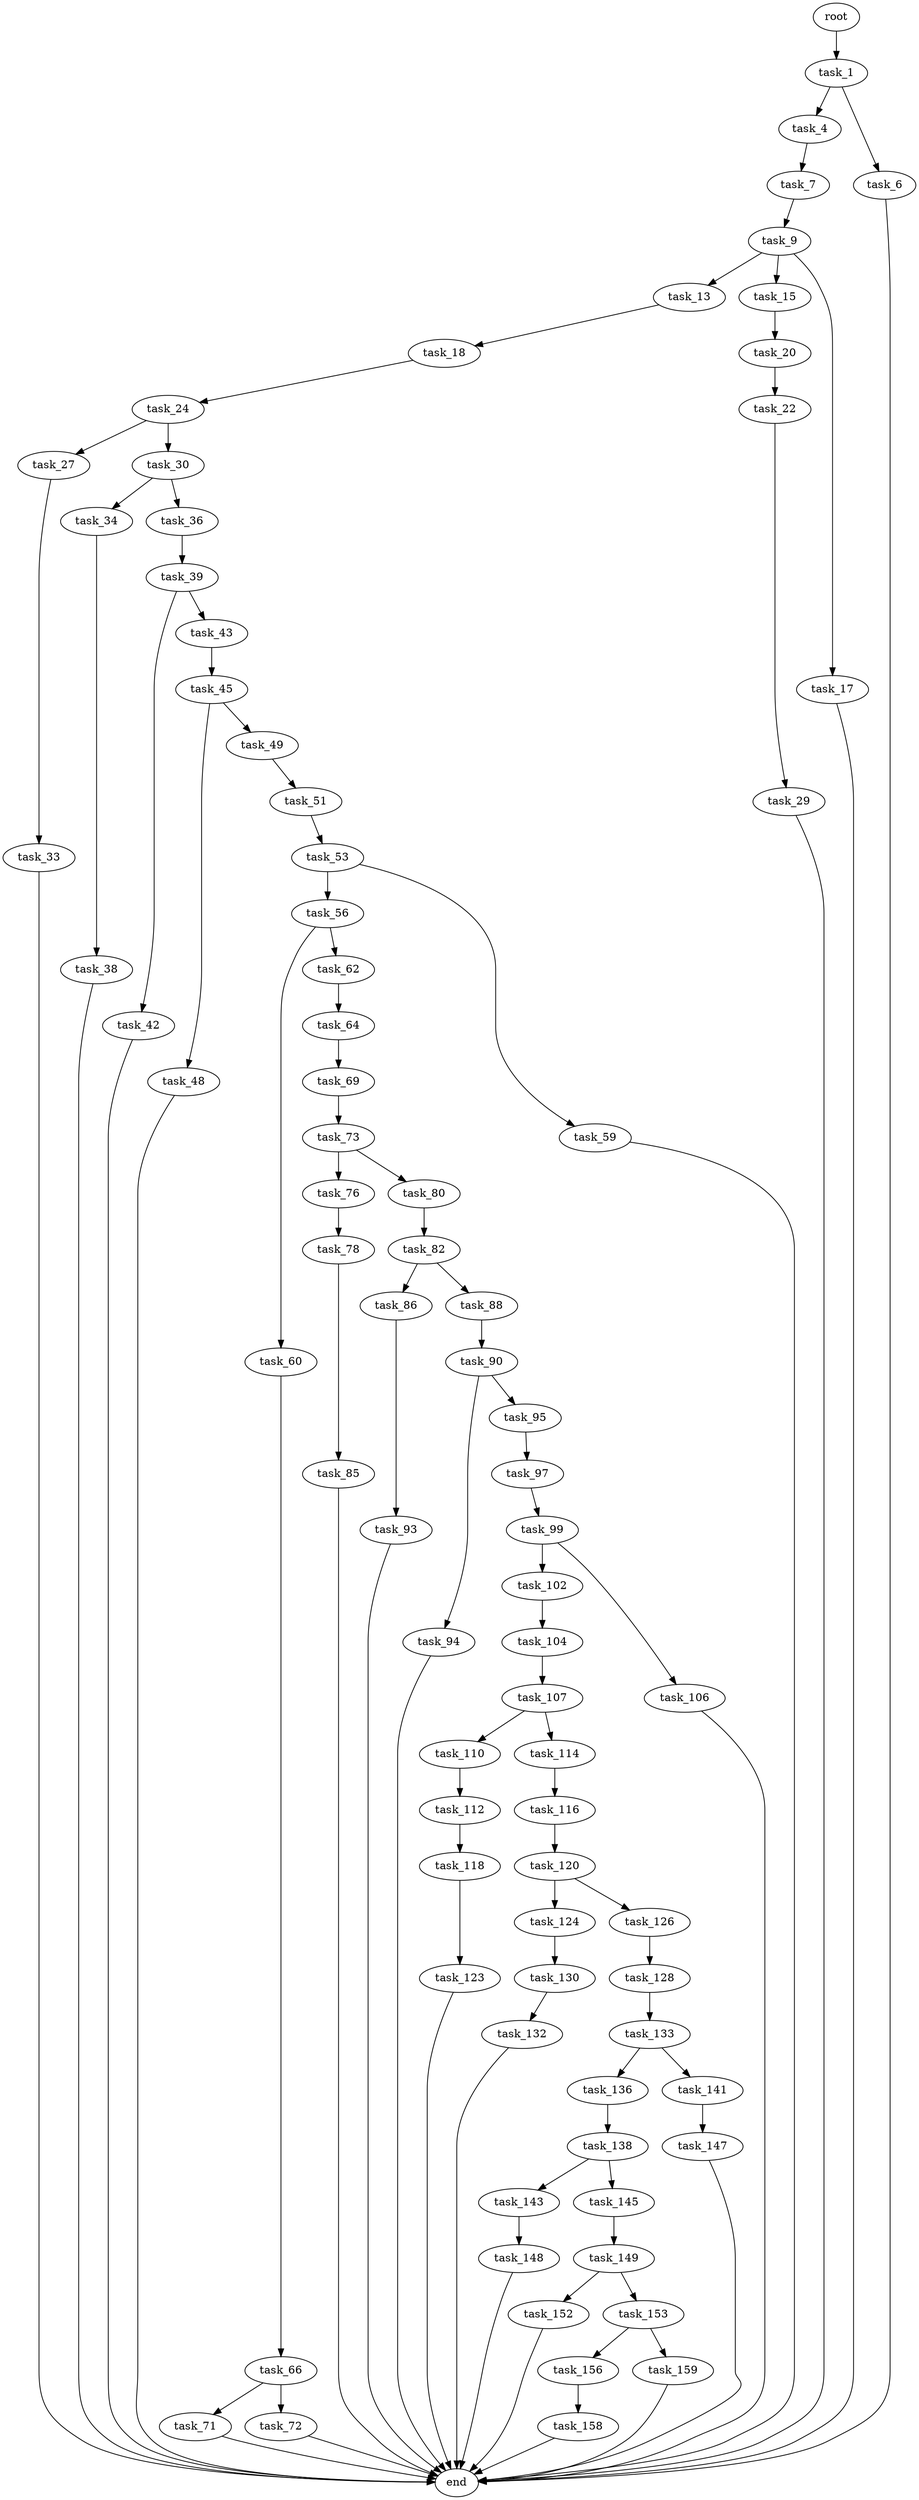 digraph G {
  root [size="0.000000"];
  task_1 [size="68719476736.000000"];
  task_4 [size="56076281901.000000"];
  task_6 [size="231928233984.000000"];
  task_7 [size="1073741824000.000000"];
  task_9 [size="11058231861.000000"];
  task_13 [size="432381601496.000000"];
  task_15 [size="101584761520.000000"];
  task_17 [size="460509300027.000000"];
  task_18 [size="6181239843.000000"];
  task_20 [size="245469138001.000000"];
  task_22 [size="549755813888.000000"];
  task_24 [size="549755813888.000000"];
  task_27 [size="231928233984.000000"];
  task_29 [size="77485050590.000000"];
  task_30 [size="392568080665.000000"];
  task_33 [size="50078091637.000000"];
  task_34 [size="68719476736.000000"];
  task_36 [size="28991029248.000000"];
  task_38 [size="3127995656.000000"];
  task_39 [size="4756104018.000000"];
  task_42 [size="247854589021.000000"];
  task_43 [size="1073741824000.000000"];
  task_45 [size="22625715028.000000"];
  task_48 [size="180926859905.000000"];
  task_49 [size="672023827087.000000"];
  task_51 [size="1073741824000.000000"];
  task_53 [size="836148230005.000000"];
  task_56 [size="5688957005.000000"];
  task_59 [size="43169854116.000000"];
  task_60 [size="1373374564.000000"];
  task_62 [size="368293445632.000000"];
  task_64 [size="783495062117.000000"];
  task_66 [size="8589934592.000000"];
  task_69 [size="171969204172.000000"];
  task_71 [size="134217728000.000000"];
  task_72 [size="782757789696.000000"];
  task_73 [size="155003628962.000000"];
  task_76 [size="169577003197.000000"];
  task_78 [size="100418001359.000000"];
  task_80 [size="5191841105.000000"];
  task_82 [size="15962566708.000000"];
  task_85 [size="3208359211.000000"];
  task_86 [size="30471997370.000000"];
  task_88 [size="19485405941.000000"];
  task_90 [size="17004119177.000000"];
  task_93 [size="368293445632.000000"];
  task_94 [size="68719476736.000000"];
  task_95 [size="17840955269.000000"];
  task_97 [size="782757789696.000000"];
  task_99 [size="382071417488.000000"];
  task_102 [size="81228363131.000000"];
  task_104 [size="7084634661.000000"];
  task_106 [size="4826662811.000000"];
  task_107 [size="6064305431.000000"];
  task_110 [size="2066632203.000000"];
  task_112 [size="27148632619.000000"];
  task_114 [size="131930780772.000000"];
  task_116 [size="1312072020.000000"];
  task_118 [size="56481427521.000000"];
  task_120 [size="13606348629.000000"];
  task_123 [size="907903090378.000000"];
  task_124 [size="22639587907.000000"];
  task_126 [size="68719476736.000000"];
  task_128 [size="9559555472.000000"];
  task_130 [size="184651560039.000000"];
  task_132 [size="4177719758.000000"];
  task_133 [size="751537810140.000000"];
  task_136 [size="485918198224.000000"];
  task_138 [size="30356986343.000000"];
  task_141 [size="368293445632.000000"];
  task_143 [size="40773218526.000000"];
  task_145 [size="231928233984.000000"];
  task_147 [size="134217728000.000000"];
  task_148 [size="270802420871.000000"];
  task_149 [size="47898274551.000000"];
  task_152 [size="231928233984.000000"];
  task_153 [size="888100328479.000000"];
  task_156 [size="226066183997.000000"];
  task_158 [size="12166072886.000000"];
  task_159 [size="28991029248.000000"];
  end [size="0.000000"];

  root -> task_1 [size="1.000000"];
  task_1 -> task_4 [size="134217728.000000"];
  task_1 -> task_6 [size="134217728.000000"];
  task_4 -> task_7 [size="134217728.000000"];
  task_6 -> end [size="1.000000"];
  task_7 -> task_9 [size="838860800.000000"];
  task_9 -> task_13 [size="411041792.000000"];
  task_9 -> task_15 [size="411041792.000000"];
  task_9 -> task_17 [size="411041792.000000"];
  task_13 -> task_18 [size="838860800.000000"];
  task_15 -> task_20 [size="209715200.000000"];
  task_17 -> end [size="1.000000"];
  task_18 -> task_24 [size="209715200.000000"];
  task_20 -> task_22 [size="209715200.000000"];
  task_22 -> task_29 [size="536870912.000000"];
  task_24 -> task_27 [size="536870912.000000"];
  task_24 -> task_30 [size="536870912.000000"];
  task_27 -> task_33 [size="301989888.000000"];
  task_29 -> end [size="1.000000"];
  task_30 -> task_34 [size="301989888.000000"];
  task_30 -> task_36 [size="301989888.000000"];
  task_33 -> end [size="1.000000"];
  task_34 -> task_38 [size="134217728.000000"];
  task_36 -> task_39 [size="75497472.000000"];
  task_38 -> end [size="1.000000"];
  task_39 -> task_42 [size="75497472.000000"];
  task_39 -> task_43 [size="75497472.000000"];
  task_42 -> end [size="1.000000"];
  task_43 -> task_45 [size="838860800.000000"];
  task_45 -> task_48 [size="75497472.000000"];
  task_45 -> task_49 [size="75497472.000000"];
  task_48 -> end [size="1.000000"];
  task_49 -> task_51 [size="411041792.000000"];
  task_51 -> task_53 [size="838860800.000000"];
  task_53 -> task_56 [size="679477248.000000"];
  task_53 -> task_59 [size="679477248.000000"];
  task_56 -> task_60 [size="301989888.000000"];
  task_56 -> task_62 [size="301989888.000000"];
  task_59 -> end [size="1.000000"];
  task_60 -> task_66 [size="33554432.000000"];
  task_62 -> task_64 [size="411041792.000000"];
  task_64 -> task_69 [size="838860800.000000"];
  task_66 -> task_71 [size="33554432.000000"];
  task_66 -> task_72 [size="33554432.000000"];
  task_69 -> task_73 [size="679477248.000000"];
  task_71 -> end [size="1.000000"];
  task_72 -> end [size="1.000000"];
  task_73 -> task_76 [size="301989888.000000"];
  task_73 -> task_80 [size="301989888.000000"];
  task_76 -> task_78 [size="209715200.000000"];
  task_78 -> task_85 [size="75497472.000000"];
  task_80 -> task_82 [size="134217728.000000"];
  task_82 -> task_86 [size="411041792.000000"];
  task_82 -> task_88 [size="411041792.000000"];
  task_85 -> end [size="1.000000"];
  task_86 -> task_93 [size="838860800.000000"];
  task_88 -> task_90 [size="536870912.000000"];
  task_90 -> task_94 [size="411041792.000000"];
  task_90 -> task_95 [size="411041792.000000"];
  task_93 -> end [size="1.000000"];
  task_94 -> end [size="1.000000"];
  task_95 -> task_97 [size="679477248.000000"];
  task_97 -> task_99 [size="679477248.000000"];
  task_99 -> task_102 [size="838860800.000000"];
  task_99 -> task_106 [size="838860800.000000"];
  task_102 -> task_104 [size="301989888.000000"];
  task_104 -> task_107 [size="209715200.000000"];
  task_106 -> end [size="1.000000"];
  task_107 -> task_110 [size="301989888.000000"];
  task_107 -> task_114 [size="301989888.000000"];
  task_110 -> task_112 [size="75497472.000000"];
  task_112 -> task_118 [size="33554432.000000"];
  task_114 -> task_116 [size="209715200.000000"];
  task_116 -> task_120 [size="33554432.000000"];
  task_118 -> task_123 [size="75497472.000000"];
  task_120 -> task_124 [size="411041792.000000"];
  task_120 -> task_126 [size="411041792.000000"];
  task_123 -> end [size="1.000000"];
  task_124 -> task_130 [size="75497472.000000"];
  task_126 -> task_128 [size="134217728.000000"];
  task_128 -> task_133 [size="411041792.000000"];
  task_130 -> task_132 [size="411041792.000000"];
  task_132 -> end [size="1.000000"];
  task_133 -> task_136 [size="536870912.000000"];
  task_133 -> task_141 [size="536870912.000000"];
  task_136 -> task_138 [size="411041792.000000"];
  task_138 -> task_143 [size="679477248.000000"];
  task_138 -> task_145 [size="679477248.000000"];
  task_141 -> task_147 [size="411041792.000000"];
  task_143 -> task_148 [size="134217728.000000"];
  task_145 -> task_149 [size="301989888.000000"];
  task_147 -> end [size="1.000000"];
  task_148 -> end [size="1.000000"];
  task_149 -> task_152 [size="75497472.000000"];
  task_149 -> task_153 [size="75497472.000000"];
  task_152 -> end [size="1.000000"];
  task_153 -> task_156 [size="679477248.000000"];
  task_153 -> task_159 [size="679477248.000000"];
  task_156 -> task_158 [size="301989888.000000"];
  task_158 -> end [size="1.000000"];
  task_159 -> end [size="1.000000"];
}
